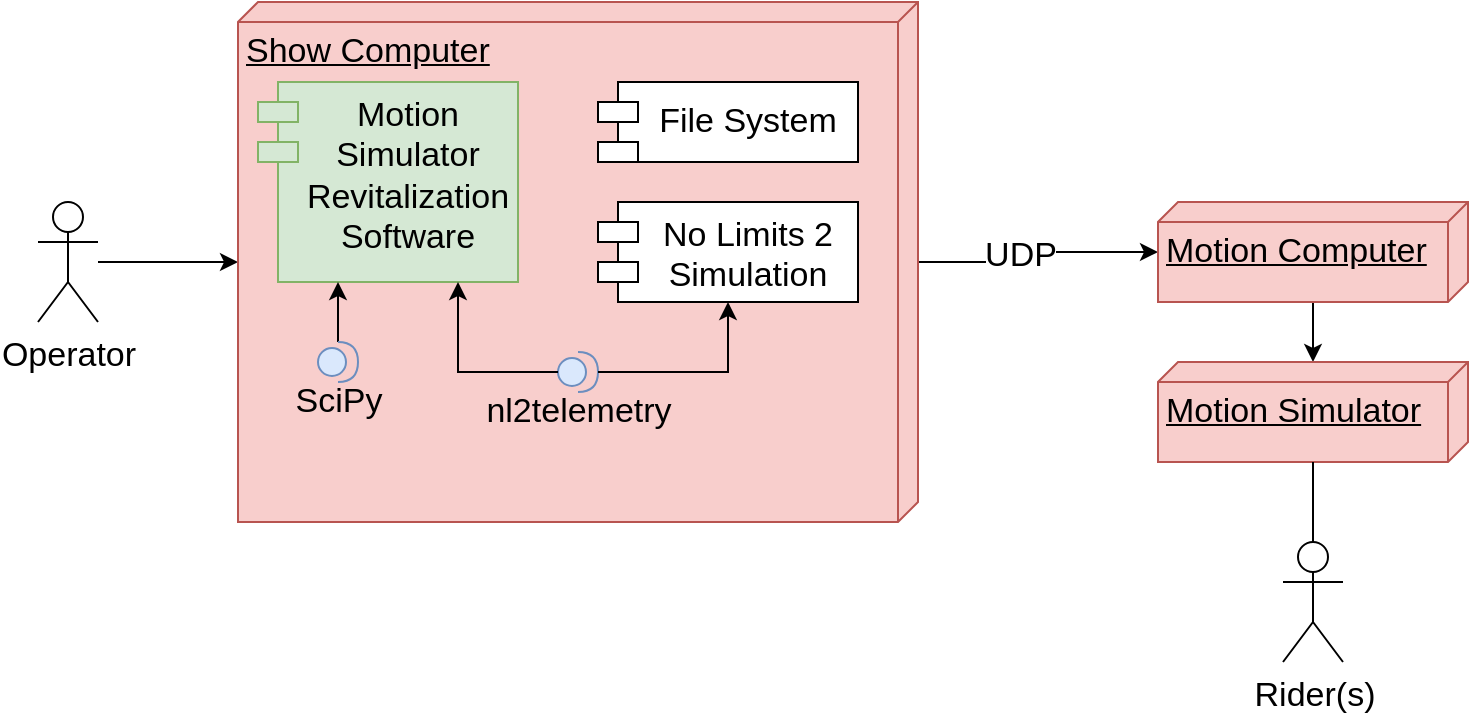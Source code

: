 <mxfile version="20.8.16" type="device" pages="3"><diagram name="Deployment" id="3djPl_ClCWql1xYwwrt5"><mxGraphModel dx="1500" dy="824" grid="1" gridSize="10" guides="1" tooltips="1" connect="1" arrows="1" fold="1" page="1" pageScale="1" pageWidth="850" pageHeight="1100" math="0" shadow="0"><root><mxCell id="0"/><mxCell id="1" parent="0"/><mxCell id="hp9NzmwV2pNyYPL7HEEl-29" style="edgeStyle=orthogonalEdgeStyle;rounded=0;orthogonalLoop=1;jettySize=auto;html=1;strokeColor=default;strokeWidth=1;fontSize=17;startArrow=none;startFill=0;endArrow=classic;endFill=1;" parent="1" source="hp9NzmwV2pNyYPL7HEEl-31" target="hp9NzmwV2pNyYPL7HEEl-3" edge="1"><mxGeometry relative="1" as="geometry"><mxPoint x="515" y="720" as="sourcePoint"/></mxGeometry></mxCell><mxCell id="hp9NzmwV2pNyYPL7HEEl-3" value="Motion Simulator" style="verticalAlign=top;align=left;spacingTop=8;spacingLeft=2;spacingRight=12;shape=cube;size=10;direction=south;fontStyle=4;html=1;fontSize=17;fillColor=#f8cecc;strokeColor=#b85450;" parent="1" vertex="1"><mxGeometry x="440" y="730" width="155" height="50" as="geometry"/></mxCell><mxCell id="hp9NzmwV2pNyYPL7HEEl-6" style="edgeStyle=orthogonalEdgeStyle;rounded=0;orthogonalLoop=1;jettySize=auto;html=1;strokeColor=default;strokeWidth=1;fontSize=17;startArrow=none;startFill=0;endArrow=classic;endFill=1;" parent="1" source="hp9NzmwV2pNyYPL7HEEl-4" target="hp9NzmwV2pNyYPL7HEEl-1" edge="1"><mxGeometry relative="1" as="geometry"/></mxCell><mxCell id="hp9NzmwV2pNyYPL7HEEl-4" value="Operator" style="shape=umlActor;verticalLabelPosition=bottom;verticalAlign=top;html=1;fontSize=17;" parent="1" vertex="1"><mxGeometry x="-120" y="650" width="30" height="60" as="geometry"/></mxCell><mxCell id="hp9NzmwV2pNyYPL7HEEl-27" style="edgeStyle=orthogonalEdgeStyle;rounded=0;orthogonalLoop=1;jettySize=auto;html=1;strokeColor=default;strokeWidth=1;fontSize=17;startArrow=none;startFill=0;endArrow=classic;endFill=1;" parent="1" source="hp9NzmwV2pNyYPL7HEEl-1" target="hp9NzmwV2pNyYPL7HEEl-31" edge="1"><mxGeometry relative="1" as="geometry"><mxPoint x="440" y="680" as="targetPoint"/><Array as="points"/></mxGeometry></mxCell><mxCell id="hp9NzmwV2pNyYPL7HEEl-28" value="UDP" style="edgeLabel;html=1;align=center;verticalAlign=middle;resizable=0;points=[];fontSize=17;" parent="hp9NzmwV2pNyYPL7HEEl-27" vertex="1" connectable="0"><mxGeometry x="-0.181" y="3" relative="1" as="geometry"><mxPoint as="offset"/></mxGeometry></mxCell><mxCell id="hp9NzmwV2pNyYPL7HEEl-1" value="Show Computer" style="verticalAlign=top;align=left;spacingTop=8;spacingLeft=2;spacingRight=12;shape=cube;size=10;direction=south;fontStyle=4;html=1;fontSize=17;fillColor=#f8cecc;strokeColor=#b85450;" parent="1" vertex="1"><mxGeometry x="-20" y="550" width="340.0" height="260" as="geometry"/></mxCell><mxCell id="hp9NzmwV2pNyYPL7HEEl-7" value="Motion Simulator Revitalization Software" style="shape=module;align=left;spacingLeft=20;align=center;verticalAlign=top;fontSize=17;whiteSpace=wrap;fillColor=#d5e8d4;strokeColor=#82b366;" parent="1" vertex="1"><mxGeometry x="-10" y="590" width="130" height="100" as="geometry"/></mxCell><mxCell id="hp9NzmwV2pNyYPL7HEEl-14" value="File System" style="shape=module;align=left;spacingLeft=20;align=center;verticalAlign=middle;fontSize=17;whiteSpace=wrap;" parent="1" vertex="1"><mxGeometry x="160" y="590" width="130" height="40" as="geometry"/></mxCell><mxCell id="hp9NzmwV2pNyYPL7HEEl-13" value="No Limits 2&#10;Simulation" style="shape=module;align=left;spacingLeft=20;align=center;verticalAlign=top;fontSize=17;whiteSpace=wrap;" parent="1" vertex="1"><mxGeometry x="160" y="650" width="130" height="50" as="geometry"/></mxCell><mxCell id="hp9NzmwV2pNyYPL7HEEl-10" value="nl2telemetry" style="shape=providedRequiredInterface;html=1;verticalLabelPosition=bottom;sketch=0;fontSize=17;fillColor=#dae8fc;strokeColor=#6c8ebf;" parent="1" vertex="1"><mxGeometry x="140" y="725" width="20" height="20" as="geometry"/></mxCell><mxCell id="hp9NzmwV2pNyYPL7HEEl-11" value="" style="edgeStyle=orthogonalEdgeStyle;rounded=0;orthogonalLoop=1;jettySize=auto;html=1;strokeColor=default;strokeWidth=1;fontSize=17;startArrow=none;startFill=0;endArrow=classic;endFill=1;" parent="1" source="hp9NzmwV2pNyYPL7HEEl-10" target="hp9NzmwV2pNyYPL7HEEl-7" edge="1"><mxGeometry relative="1" as="geometry"><Array as="points"><mxPoint x="90" y="735"/></Array></mxGeometry></mxCell><mxCell id="hp9NzmwV2pNyYPL7HEEl-15" style="edgeStyle=orthogonalEdgeStyle;rounded=0;orthogonalLoop=1;jettySize=auto;html=1;strokeColor=default;strokeWidth=1;fontSize=17;startArrow=none;startFill=0;endArrow=classic;endFill=1;" parent="1" source="hp9NzmwV2pNyYPL7HEEl-10" target="hp9NzmwV2pNyYPL7HEEl-13" edge="1"><mxGeometry relative="1" as="geometry"><Array as="points"><mxPoint x="225" y="735"/></Array></mxGeometry></mxCell><mxCell id="hp9NzmwV2pNyYPL7HEEl-25" style="edgeStyle=orthogonalEdgeStyle;rounded=0;orthogonalLoop=1;jettySize=auto;html=1;strokeColor=default;strokeWidth=1;fontSize=17;startArrow=none;startFill=0;endArrow=classic;endFill=1;" parent="1" source="hp9NzmwV2pNyYPL7HEEl-24" target="hp9NzmwV2pNyYPL7HEEl-7" edge="1"><mxGeometry relative="1" as="geometry"><Array as="points"><mxPoint x="30" y="700"/><mxPoint x="30" y="700"/></Array></mxGeometry></mxCell><mxCell id="hp9NzmwV2pNyYPL7HEEl-24" value="SciPy" style="shape=providedRequiredInterface;html=1;verticalLabelPosition=bottom;sketch=0;fontSize=17;fillColor=#dae8fc;strokeColor=#6c8ebf;" parent="1" vertex="1"><mxGeometry x="20" y="720" width="20" height="20" as="geometry"/></mxCell><mxCell id="hp9NzmwV2pNyYPL7HEEl-31" value="Motion Computer" style="verticalAlign=top;align=left;spacingTop=8;spacingLeft=2;spacingRight=12;shape=cube;size=10;direction=south;fontStyle=4;html=1;fontSize=17;fillColor=#f8cecc;strokeColor=#b85450;" parent="1" vertex="1"><mxGeometry x="440" y="650" width="155" height="50" as="geometry"/></mxCell><mxCell id="hp9NzmwV2pNyYPL7HEEl-33" style="edgeStyle=orthogonalEdgeStyle;rounded=0;orthogonalLoop=1;jettySize=auto;html=1;strokeColor=default;strokeWidth=1;fontSize=17;startArrow=none;startFill=0;endArrow=none;endFill=0;" parent="1" source="hp9NzmwV2pNyYPL7HEEl-32" target="hp9NzmwV2pNyYPL7HEEl-3" edge="1"><mxGeometry relative="1" as="geometry"/></mxCell><mxCell id="hp9NzmwV2pNyYPL7HEEl-32" value="Rider(s)" style="shape=umlActor;verticalLabelPosition=bottom;verticalAlign=top;html=1;fontSize=17;" parent="1" vertex="1"><mxGeometry x="502.5" y="820" width="30" height="60" as="geometry"/></mxCell></root></mxGraphModel></diagram><diagram id="s8s9qV3R03CQ2f_pj2UD" name="Architecture"><mxGraphModel dx="2032" dy="1498" grid="1" gridSize="10" guides="1" tooltips="1" connect="1" arrows="1" fold="1" page="1" pageScale="1" pageWidth="850" pageHeight="1100" math="0" shadow="0"><root><mxCell id="0"/><mxCell id="1" parent="0"/><mxCell id="RGmS5TzanV70zRvtbnEN-23" value="" style="group" parent="1" vertex="1" connectable="0"><mxGeometry x="120" y="750" width="320" height="200" as="geometry"/></mxCell><mxCell id="RGmS5TzanV70zRvtbnEN-2" value="External Systems" style="rounded=0;whiteSpace=wrap;html=1;fontSize=17;verticalAlign=top;" parent="RGmS5TzanV70zRvtbnEN-23" vertex="1"><mxGeometry width="320" height="200" as="geometry"/></mxCell><mxCell id="RGmS5TzanV70zRvtbnEN-22" value="" style="group" parent="RGmS5TzanV70zRvtbnEN-23" vertex="1" connectable="0"><mxGeometry x="30" y="40" width="260" height="140" as="geometry"/></mxCell><mxCell id="RGmS5TzanV70zRvtbnEN-15" value="No Limits 2 Game" style="rounded=0;whiteSpace=wrap;html=1;fontSize=17;fillColor=#f8cecc;strokeColor=#b85450;" parent="RGmS5TzanV70zRvtbnEN-22" vertex="1"><mxGeometry x="140" y="80" width="120" height="60" as="geometry"/></mxCell><mxCell id="RGmS5TzanV70zRvtbnEN-16" value="Show Computer" style="rounded=0;whiteSpace=wrap;html=1;fontSize=17;fillColor=#f8cecc;strokeColor=#b85450;" parent="RGmS5TzanV70zRvtbnEN-22" vertex="1"><mxGeometry x="140" width="120" height="60" as="geometry"/></mxCell><mxCell id="RGmS5TzanV70zRvtbnEN-17" value="Motion Computer" style="rounded=0;whiteSpace=wrap;html=1;fontSize=17;fillColor=#f8cecc;strokeColor=#b85450;" parent="RGmS5TzanV70zRvtbnEN-22" vertex="1"><mxGeometry width="120" height="60" as="geometry"/></mxCell><mxCell id="RGmS5TzanV70zRvtbnEN-18" value="Motion Simulator" style="rounded=0;whiteSpace=wrap;html=1;fontSize=17;fillColor=#f8cecc;strokeColor=#b85450;" parent="RGmS5TzanV70zRvtbnEN-22" vertex="1"><mxGeometry y="80" width="120" height="60" as="geometry"/></mxCell><mxCell id="RGmS5TzanV70zRvtbnEN-25" value="" style="endArrow=classic;startArrow=classic;html=1;rounded=0;strokeColor=default;fontSize=17;strokeWidth=4;" parent="1" source="RGmS5TzanV70zRvtbnEN-3" target="RGmS5TzanV70zRvtbnEN-1" edge="1"><mxGeometry width="50" height="50" relative="1" as="geometry"><mxPoint x="289.5" y="380" as="sourcePoint"/><mxPoint x="289.5" y="320" as="targetPoint"/></mxGeometry></mxCell><mxCell id="RGmS5TzanV70zRvtbnEN-29" value="" style="group" parent="1" vertex="1" connectable="0"><mxGeometry x="100" y="180" width="360" height="120" as="geometry"/></mxCell><mxCell id="RGmS5TzanV70zRvtbnEN-1" value="External Libraries" style="rounded=0;whiteSpace=wrap;html=1;fontSize=17;verticalAlign=top;" parent="RGmS5TzanV70zRvtbnEN-29" vertex="1"><mxGeometry width="360" height="120" as="geometry"/></mxCell><mxCell id="RGmS5TzanV70zRvtbnEN-7" value="nl2telemetry" style="rounded=0;whiteSpace=wrap;html=1;fontSize=17;fillColor=#dae8fc;strokeColor=#6c8ebf;" parent="RGmS5TzanV70zRvtbnEN-29" vertex="1"><mxGeometry x="210" y="40" width="120" height="60" as="geometry"/></mxCell><mxCell id="RGmS5TzanV70zRvtbnEN-8" value="SciPy" style="rounded=0;whiteSpace=wrap;html=1;fontSize=17;fillColor=#dae8fc;strokeColor=#6c8ebf;" parent="RGmS5TzanV70zRvtbnEN-29" vertex="1"><mxGeometry x="40" y="40" width="120" height="60" as="geometry"/></mxCell><mxCell id="ZVCTpAUEvx42Z9Qu4mw4-1" value="" style="endArrow=classic;startArrow=classic;html=1;rounded=0;strokeColor=default;fontSize=17;strokeWidth=4;endFill=1;" edge="1" parent="1" source="RGmS5TzanV70zRvtbnEN-2" target="RGmS5TzanV70zRvtbnEN-3"><mxGeometry width="50" height="50" relative="1" as="geometry"><mxPoint x="273.75" y="780" as="sourcePoint"/><mxPoint x="260" y="560" as="targetPoint"/></mxGeometry></mxCell><mxCell id="ZVCTpAUEvx42Z9Qu4mw4-2" value="" style="group" vertex="1" connectable="0" parent="1"><mxGeometry x="-100" y="350" width="760" height="330" as="geometry"/></mxCell><mxCell id="RGmS5TzanV70zRvtbnEN-3" value="Motion Simulator Revitalization Software" style="rounded=0;whiteSpace=wrap;html=1;fontSize=17;verticalAlign=top;" parent="ZVCTpAUEvx42Z9Qu4mw4-2" vertex="1"><mxGeometry width="760" height="330" as="geometry"/></mxCell><mxCell id="RGmS5TzanV70zRvtbnEN-9" value="&lt;font style=&quot;font-size: 17px;&quot;&gt;globals.py&lt;br style=&quot;&quot;&gt;&lt;/font&gt;Where necessary global variables are declared and set" style="rounded=0;whiteSpace=wrap;html=1;fontSize=14;fillColor=#d5e8d4;strokeColor=#82b366;" parent="ZVCTpAUEvx42Z9Qu4mw4-2" vertex="1"><mxGeometry x="45" y="190" width="200" height="100" as="geometry"/></mxCell><mxCell id="RGmS5TzanV70zRvtbnEN-6" value="&lt;font style=&quot;font-size: 17px;&quot;&gt;Wrapper.py&lt;br style=&quot;&quot;&gt;&lt;/font&gt;Main function connecting all other modules" style="rounded=0;whiteSpace=wrap;html=1;fontSize=14;fillColor=#d5e8d4;strokeColor=#82b366;" parent="ZVCTpAUEvx42Z9Qu4mw4-2" vertex="1"><mxGeometry x="45" y="40" width="200" height="100" as="geometry"/></mxCell><mxCell id="RGmS5TzanV70zRvtbnEN-12" value="&lt;font style=&quot;font-size: 17px;&quot;&gt;logger.py&lt;br style=&quot;&quot;&gt;&lt;/font&gt;Allows telemetry data from No Limits 2 Simulation and transformed data sent to the motion computer to be logged" style="rounded=0;whiteSpace=wrap;html=1;fontSize=14;fillColor=#d5e8d4;strokeColor=#82b366;" parent="ZVCTpAUEvx42Z9Qu4mw4-2" vertex="1"><mxGeometry x="280" y="40" width="200" height="100" as="geometry"/></mxCell><mxCell id="RGmS5TzanV70zRvtbnEN-5" value="&lt;font style=&quot;font-size: 17px;&quot;&gt;Client Class&lt;/font&gt;&lt;br style=&quot;font-size: 14px;&quot;&gt;network client to communicate with motion computer" style="rounded=0;whiteSpace=wrap;html=1;fontSize=14;fillColor=#d5e8d4;strokeColor=#82b366;" parent="ZVCTpAUEvx42Z9Qu4mw4-2" vertex="1"><mxGeometry x="280" y="190" width="200" height="100" as="geometry"/></mxCell><mxCell id="RGmS5TzanV70zRvtbnEN-4" value="&lt;font style=&quot;font-size: 17px;&quot;&gt;math_utils.py&lt;br style=&quot;&quot;&gt;&lt;/font&gt;converts telemetry data from No Limits 2 Simulation to Motion Computer required packet" style="rounded=0;whiteSpace=wrap;html=1;fontSize=14;fillColor=#d5e8d4;strokeColor=#82b366;" parent="ZVCTpAUEvx42Z9Qu4mw4-2" vertex="1"><mxGeometry x="515" y="190" width="200" height="100" as="geometry"/></mxCell><mxCell id="RGmS5TzanV70zRvtbnEN-13" value="&lt;font style=&quot;font-size: 17px;&quot;&gt;NL2Fetch Class&lt;br style=&quot;&quot;&gt;&lt;/font&gt;Connects to No Limits 2, retrieves data, and closes connection" style="rounded=0;whiteSpace=wrap;html=1;fontSize=14;fillColor=#d5e8d4;strokeColor=#82b366;" parent="ZVCTpAUEvx42Z9Qu4mw4-2" vertex="1"><mxGeometry x="515" y="40" width="200" height="100" as="geometry"/></mxCell></root></mxGraphModel></diagram><diagram id="b0V16WRZwSRi4DcCxHx0" name="Context"><mxGraphModel dx="1000" dy="1268" grid="1" gridSize="10" guides="1" tooltips="1" connect="1" arrows="1" fold="1" page="1" pageScale="1" pageWidth="850" pageHeight="1100" math="0" shadow="0"><root><mxCell id="0"/><mxCell id="1" parent="0"/><mxCell id="tcZLE3O6v5k5Qo8USVx--22" value="Request Telemetry Data" style="edgeStyle=orthogonalEdgeStyle;rounded=0;orthogonalLoop=1;jettySize=auto;html=1;fontSize=14;verticalAlign=bottom;" parent="1" source="tcZLE3O6v5k5Qo8USVx--1" target="tcZLE3O6v5k5Qo8USVx--5" edge="1"><mxGeometry x="-0.143" relative="1" as="geometry"><Array as="points"><mxPoint x="620" y="280"/><mxPoint x="460" y="280"/></Array><mxPoint as="offset"/></mxGeometry></mxCell><mxCell id="tcZLE3O6v5k5Qo8USVx--24" value="Request Math Utilities" style="edgeStyle=orthogonalEdgeStyle;rounded=0;orthogonalLoop=1;jettySize=auto;html=1;fontSize=14;verticalAlign=bottom;" parent="1" source="tcZLE3O6v5k5Qo8USVx--1" target="tcZLE3O6v5k5Qo8USVx--6" edge="1"><mxGeometry relative="1" as="geometry"><Array as="points"><mxPoint x="700" y="240"/><mxPoint x="840" y="240"/></Array></mxGeometry></mxCell><mxCell id="tcZLE3O6v5k5Qo8USVx--27" value="Send Data" style="edgeStyle=orthogonalEdgeStyle;rounded=0;orthogonalLoop=1;jettySize=auto;html=1;fontSize=14;verticalAlign=bottom;" parent="1" source="tcZLE3O6v5k5Qo8USVx--1" target="tcZLE3O6v5k5Qo8USVx--26" edge="1"><mxGeometry relative="1" as="geometry"/></mxCell><mxCell id="tcZLE3O6v5k5Qo8USVx--1" value="&lt;font style=&quot;font-size: 16px;&quot;&gt;Motion Simulator Revitalization Software&lt;/font&gt;" style="rounded=0;whiteSpace=wrap;html=1;fontStyle=1;fillColor=#d5e8d4;strokeColor=#82b366;" parent="1" vertex="1"><mxGeometry x="600" y="320" width="160" height="80" as="geometry"/></mxCell><mxCell id="tcZLE3O6v5k5Qo8USVx--17" style="edgeStyle=orthogonalEdgeStyle;rounded=0;orthogonalLoop=1;jettySize=auto;html=1;verticalAlign=bottom;fontSize=14;" parent="1" source="tcZLE3O6v5k5Qo8USVx--5" target="tcZLE3O6v5k5Qo8USVx--16" edge="1"><mxGeometry relative="1" as="geometry"><Array as="points"><mxPoint x="380" y="180"/><mxPoint x="380" y="180"/></Array></mxGeometry></mxCell><mxCell id="tcZLE3O6v5k5Qo8USVx--18" value="request telemetry data" style="edgeLabel;html=1;align=center;verticalAlign=bottom;resizable=0;points=[];fontSize=14;" parent="tcZLE3O6v5k5Qo8USVx--17" vertex="1" connectable="0"><mxGeometry y="2" relative="1" as="geometry"><mxPoint y="-3" as="offset"/></mxGeometry></mxCell><mxCell id="tcZLE3O6v5k5Qo8USVx--23" value="Send Telemetry Data" style="edgeStyle=orthogonalEdgeStyle;rounded=0;orthogonalLoop=1;jettySize=auto;html=1;fontSize=14;exitX=0.75;exitY=1;exitDx=0;exitDy=0;verticalAlign=bottom;" parent="1" source="tcZLE3O6v5k5Qo8USVx--5" target="tcZLE3O6v5k5Qo8USVx--1" edge="1"><mxGeometry relative="1" as="geometry"><Array as="points"><mxPoint x="520" y="200"/><mxPoint x="520" y="240"/><mxPoint x="660" y="240"/></Array></mxGeometry></mxCell><mxCell id="tcZLE3O6v5k5Qo8USVx--5" value="&lt;b&gt;nl2telemetry&lt;/b&gt;" style="html=1;strokeColor=#6c8ebf;strokeWidth=1;fontSize=16;fillColor=#dae8fc;" parent="1" vertex="1"><mxGeometry x="440" y="120" width="160" height="80" as="geometry"/></mxCell><mxCell id="tcZLE3O6v5k5Qo8USVx--25" value="Return Math Utilities" style="edgeStyle=orthogonalEdgeStyle;rounded=0;orthogonalLoop=1;jettySize=auto;html=1;fontSize=14;verticalAlign=bottom;" parent="1" source="tcZLE3O6v5k5Qo8USVx--6" target="tcZLE3O6v5k5Qo8USVx--1" edge="1"><mxGeometry x="0.143" relative="1" as="geometry"><mxPoint x="690" y="210" as="targetPoint"/><Array as="points"><mxPoint x="900" y="280"/><mxPoint x="740" y="280"/></Array><mxPoint as="offset"/></mxGeometry></mxCell><mxCell id="tcZLE3O6v5k5Qo8USVx--6" value="&lt;b&gt;SciPy&lt;/b&gt;" style="html=1;strokeColor=#6c8ebf;strokeWidth=1;fontSize=16;fillColor=#dae8fc;" parent="1" vertex="1"><mxGeometry x="760" y="120" width="160" height="80" as="geometry"/></mxCell><mxCell id="tcZLE3O6v5k5Qo8USVx--20" value="Initialize" style="edgeStyle=orthogonalEdgeStyle;rounded=0;orthogonalLoop=1;jettySize=auto;html=1;verticalAlign=bottom;fontSize=14;" parent="1" source="tcZLE3O6v5k5Qo8USVx--7" target="tcZLE3O6v5k5Qo8USVx--1" edge="1"><mxGeometry relative="1" as="geometry"/></mxCell><mxCell id="tcZLE3O6v5k5Qo8USVx--7" value="&lt;b&gt;Show Computer&lt;/b&gt;" style="html=1;strokeColor=#b85450;strokeWidth=1;fontSize=16;fillColor=#f8cecc;" parent="1" vertex="1"><mxGeometry x="370" y="320" width="160" height="80" as="geometry"/></mxCell><mxCell id="tcZLE3O6v5k5Qo8USVx--29" value="Send Motion Instructions" style="edgeStyle=orthogonalEdgeStyle;rounded=0;orthogonalLoop=1;jettySize=auto;html=1;exitX=1;exitY=0.5;exitDx=0;exitDy=0;fontSize=14;verticalAlign=bottom;" parent="1" source="tcZLE3O6v5k5Qo8USVx--8" target="tcZLE3O6v5k5Qo8USVx--9" edge="1"><mxGeometry relative="1" as="geometry"/></mxCell><mxCell id="tcZLE3O6v5k5Qo8USVx--8" value="&lt;b&gt;Motion Computer&lt;/b&gt;" style="html=1;strokeColor=#b85450;strokeWidth=1;fontSize=16;fillColor=#f8cecc;" parent="1" vertex="1"><mxGeometry x="1100" y="320" width="160" height="80" as="geometry"/></mxCell><mxCell id="tcZLE3O6v5k5Qo8USVx--9" value="&lt;b&gt;Motion Simulator&lt;/b&gt;" style="html=1;strokeColor=#b85450;strokeWidth=1;fontSize=16;fillColor=#f8cecc;" parent="1" vertex="1"><mxGeometry x="1420" y="320" width="160" height="80" as="geometry"/></mxCell><mxCell id="tcZLE3O6v5k5Qo8USVx--11" style="edgeStyle=orthogonalEdgeStyle;rounded=0;orthogonalLoop=1;jettySize=auto;html=1;verticalAlign=bottom;fontSize=14;" parent="1" source="tcZLE3O6v5k5Qo8USVx--10" target="tcZLE3O6v5k5Qo8USVx--7" edge="1"><mxGeometry relative="1" as="geometry"/></mxCell><mxCell id="tcZLE3O6v5k5Qo8USVx--30" value="Initialize" style="edgeLabel;html=1;align=center;verticalAlign=bottom;resizable=0;points=[];fontSize=14;" parent="tcZLE3O6v5k5Qo8USVx--11" vertex="1" connectable="0"><mxGeometry x="-0.225" y="3" relative="1" as="geometry"><mxPoint as="offset"/></mxGeometry></mxCell><mxCell id="tcZLE3O6v5k5Qo8USVx--10" value="Operators" style="shape=umlActor;verticalLabelPosition=bottom;verticalAlign=top;html=1;outlineConnect=0;" parent="1" vertex="1"><mxGeometry x="260" y="320" width="40" height="80" as="geometry"/></mxCell><mxCell id="tcZLE3O6v5k5Qo8USVx--19" value="Send telemetry data" style="edgeStyle=orthogonalEdgeStyle;rounded=0;orthogonalLoop=1;jettySize=auto;html=1;verticalAlign=bottom;fontSize=14;" parent="1" source="tcZLE3O6v5k5Qo8USVx--16" target="tcZLE3O6v5k5Qo8USVx--5" edge="1"><mxGeometry relative="1" as="geometry"><mxPoint x="330" y="180" as="targetPoint"/><Array as="points"><mxPoint x="380" y="150"/><mxPoint x="380" y="150"/></Array><mxPoint as="offset"/></mxGeometry></mxCell><mxCell id="tcZLE3O6v5k5Qo8USVx--16" value="&lt;b&gt;No Limits 2 &lt;br&gt;Simulation&lt;br&gt;&lt;/b&gt;" style="html=1;strokeColor=#b85450;strokeWidth=1;fontSize=16;fillColor=#f8cecc;" parent="1" vertex="1"><mxGeometry x="120" y="120" width="160" height="80" as="geometry"/></mxCell><mxCell id="tcZLE3O6v5k5Qo8USVx--28" value="Send Data" style="edgeStyle=orthogonalEdgeStyle;rounded=0;orthogonalLoop=1;jettySize=auto;html=1;fontSize=14;verticalAlign=bottom;" parent="1" source="tcZLE3O6v5k5Qo8USVx--26" target="tcZLE3O6v5k5Qo8USVx--8" edge="1"><mxGeometry relative="1" as="geometry"/></mxCell><mxCell id="tcZLE3O6v5k5Qo8USVx--26" value="&lt;b&gt;Local Area Network&lt;/b&gt;" style="html=1;strokeColor=#b85450;strokeWidth=1;fontSize=16;fillColor=#f8cecc;" parent="1" vertex="1"><mxGeometry x="850" y="320" width="160" height="80" as="geometry"/></mxCell></root></mxGraphModel></diagram></mxfile>